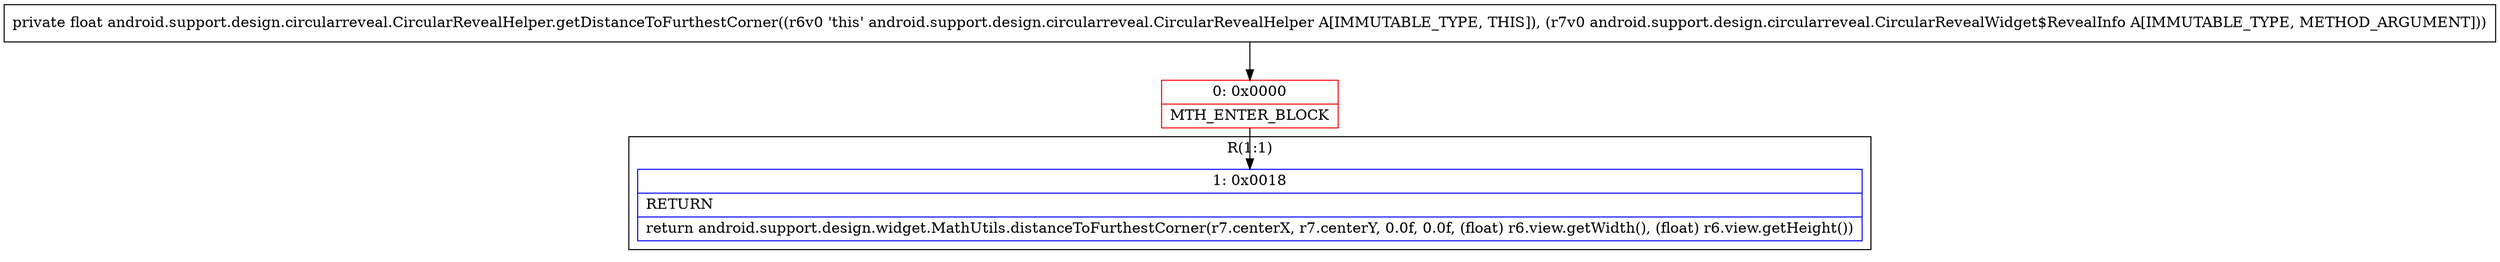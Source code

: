 digraph "CFG forandroid.support.design.circularreveal.CircularRevealHelper.getDistanceToFurthestCorner(Landroid\/support\/design\/circularreveal\/CircularRevealWidget$RevealInfo;)F" {
subgraph cluster_Region_1691145089 {
label = "R(1:1)";
node [shape=record,color=blue];
Node_1 [shape=record,label="{1\:\ 0x0018|RETURN\l|return android.support.design.widget.MathUtils.distanceToFurthestCorner(r7.centerX, r7.centerY, 0.0f, 0.0f, (float) r6.view.getWidth(), (float) r6.view.getHeight())\l}"];
}
Node_0 [shape=record,color=red,label="{0\:\ 0x0000|MTH_ENTER_BLOCK\l}"];
MethodNode[shape=record,label="{private float android.support.design.circularreveal.CircularRevealHelper.getDistanceToFurthestCorner((r6v0 'this' android.support.design.circularreveal.CircularRevealHelper A[IMMUTABLE_TYPE, THIS]), (r7v0 android.support.design.circularreveal.CircularRevealWidget$RevealInfo A[IMMUTABLE_TYPE, METHOD_ARGUMENT])) }"];
MethodNode -> Node_0;
Node_0 -> Node_1;
}

